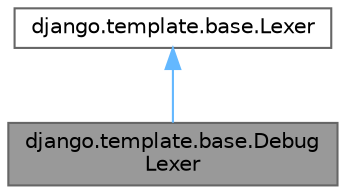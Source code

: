 digraph "django.template.base.DebugLexer"
{
 // LATEX_PDF_SIZE
  bgcolor="transparent";
  edge [fontname=Helvetica,fontsize=10,labelfontname=Helvetica,labelfontsize=10];
  node [fontname=Helvetica,fontsize=10,shape=box,height=0.2,width=0.4];
  Node1 [id="Node000001",label="django.template.base.Debug\lLexer",height=0.2,width=0.4,color="gray40", fillcolor="grey60", style="filled", fontcolor="black",tooltip=" "];
  Node2 -> Node1 [id="edge2_Node000001_Node000002",dir="back",color="steelblue1",style="solid",tooltip=" "];
  Node2 [id="Node000002",label="django.template.base.Lexer",height=0.2,width=0.4,color="gray40", fillcolor="white", style="filled",URL="$classdjango_1_1template_1_1base_1_1Lexer.html",tooltip=" "];
}

